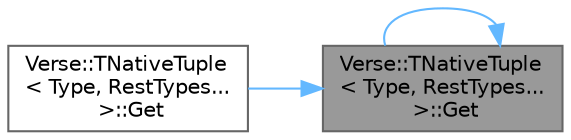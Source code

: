 digraph "Verse::TNativeTuple&lt; Type, RestTypes... &gt;::Get"
{
 // INTERACTIVE_SVG=YES
 // LATEX_PDF_SIZE
  bgcolor="transparent";
  edge [fontname=Helvetica,fontsize=10,labelfontname=Helvetica,labelfontsize=10];
  node [fontname=Helvetica,fontsize=10,shape=box,height=0.2,width=0.4];
  rankdir="RL";
  Node1 [id="Node000001",label="Verse::TNativeTuple\l\< Type, RestTypes...\l \>::Get",height=0.2,width=0.4,color="gray40", fillcolor="grey60", style="filled", fontcolor="black",tooltip=" "];
  Node1 -> Node1 [id="edge1_Node000001_Node000001",dir="back",color="steelblue1",style="solid",tooltip=" "];
  Node1 -> Node2 [id="edge2_Node000001_Node000002",dir="back",color="steelblue1",style="solid",tooltip=" "];
  Node2 [id="Node000002",label="Verse::TNativeTuple\l\< Type, RestTypes...\l \>::Get",height=0.2,width=0.4,color="grey40", fillcolor="white", style="filled",URL="$d4/d0a/structVerse_1_1TNativeTuple_3_01Type_00_01RestTypes_8_8_8_01_4.html#ab04ec74b47a974856fd2c54f9a0165dc",tooltip=" "];
}
